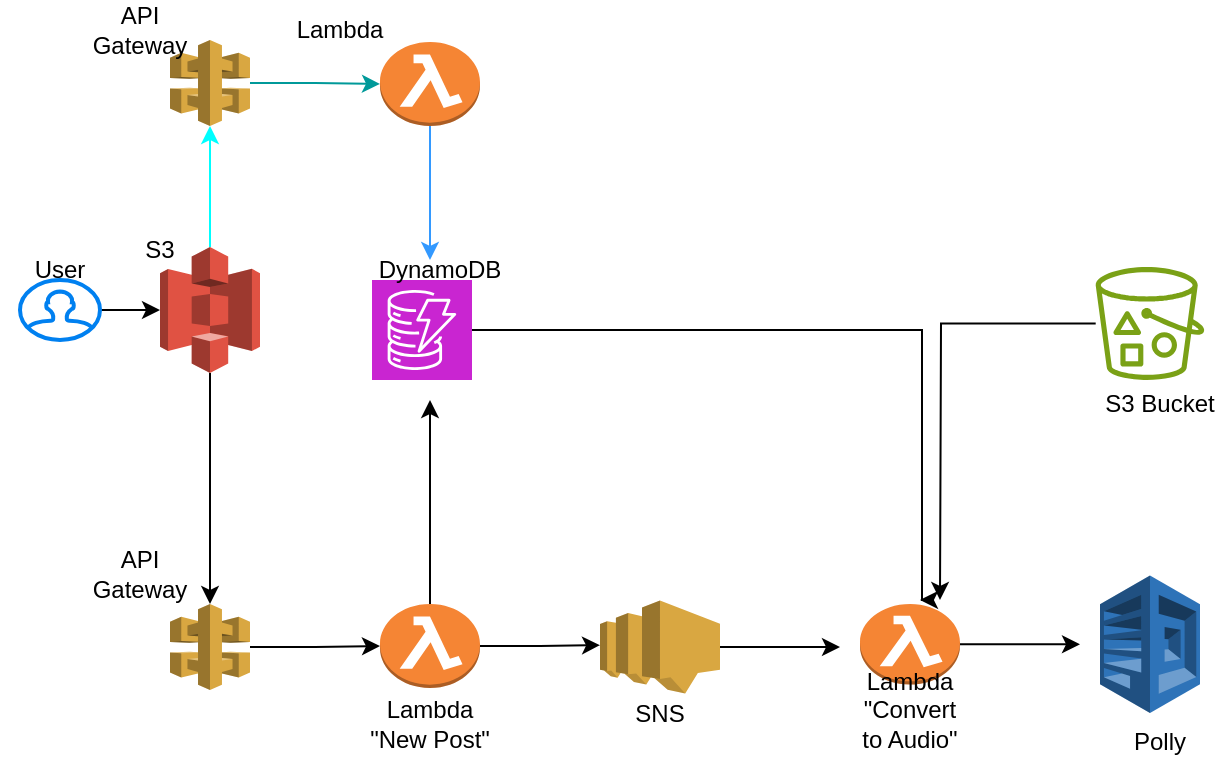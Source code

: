<mxfile version="22.1.7" type="github">
  <diagram name="Page-1" id="efa7a0a1-bf9b-a30e-e6df-94a7791c09e9">
    <mxGraphModel dx="804" dy="491" grid="1" gridSize="10" guides="1" tooltips="1" connect="1" arrows="1" fold="1" page="1" pageScale="1" pageWidth="826" pageHeight="1169" background="none" math="0" shadow="0">
      <root>
        <mxCell id="0" />
        <mxCell id="1" parent="0" />
        <mxCell id="vF4HEtz7TchWcv95OmRq-122" value="" style="edgeStyle=orthogonalEdgeStyle;rounded=0;orthogonalLoop=1;jettySize=auto;html=1;" edge="1" parent="1" source="vF4HEtz7TchWcv95OmRq-115" target="vF4HEtz7TchWcv95OmRq-120">
          <mxGeometry relative="1" as="geometry" />
        </mxCell>
        <mxCell id="vF4HEtz7TchWcv95OmRq-115" value="" style="html=1;verticalLabelPosition=bottom;align=center;labelBackgroundColor=#ffffff;verticalAlign=top;strokeWidth=2;strokeColor=#0080F0;shadow=0;dashed=0;shape=mxgraph.ios7.icons.user;" vertex="1" parent="1">
          <mxGeometry x="40" y="200" width="40" height="30" as="geometry" />
        </mxCell>
        <mxCell id="vF4HEtz7TchWcv95OmRq-129" value="" style="edgeStyle=orthogonalEdgeStyle;rounded=0;orthogonalLoop=1;jettySize=auto;html=1;" edge="1" parent="1" source="vF4HEtz7TchWcv95OmRq-117" target="vF4HEtz7TchWcv95OmRq-128">
          <mxGeometry relative="1" as="geometry" />
        </mxCell>
        <mxCell id="vF4HEtz7TchWcv95OmRq-117" value="" style="outlineConnect=0;dashed=0;verticalLabelPosition=bottom;verticalAlign=top;align=center;html=1;shape=mxgraph.aws3.api_gateway;fillColor=#D9A741;gradientColor=none;" vertex="1" parent="1">
          <mxGeometry x="115" y="362" width="40" height="43" as="geometry" />
        </mxCell>
        <mxCell id="vF4HEtz7TchWcv95OmRq-120" value="" style="outlineConnect=0;dashed=0;verticalLabelPosition=bottom;verticalAlign=top;align=center;html=1;shape=mxgraph.aws3.s3;fillColor=#E05243;gradientColor=none;" vertex="1" parent="1">
          <mxGeometry x="110" y="183.5" width="50" height="63" as="geometry" />
        </mxCell>
        <mxCell id="vF4HEtz7TchWcv95OmRq-123" style="edgeStyle=orthogonalEdgeStyle;rounded=0;orthogonalLoop=1;jettySize=auto;html=1;entryX=0.5;entryY=0;entryDx=0;entryDy=0;entryPerimeter=0;" edge="1" parent="1" source="vF4HEtz7TchWcv95OmRq-120" target="vF4HEtz7TchWcv95OmRq-117">
          <mxGeometry relative="1" as="geometry" />
        </mxCell>
        <mxCell id="vF4HEtz7TchWcv95OmRq-127" style="edgeStyle=orthogonalEdgeStyle;rounded=0;orthogonalLoop=1;jettySize=auto;html=1;fillColor=#00FF00;strokeColor=#009999;entryX=0;entryY=0.5;entryDx=0;entryDy=0;entryPerimeter=0;" edge="1" parent="1" source="vF4HEtz7TchWcv95OmRq-124" target="vF4HEtz7TchWcv95OmRq-126">
          <mxGeometry relative="1" as="geometry">
            <mxPoint x="190" y="101.5" as="targetPoint" />
          </mxGeometry>
        </mxCell>
        <mxCell id="vF4HEtz7TchWcv95OmRq-124" value="" style="outlineConnect=0;dashed=0;verticalLabelPosition=bottom;verticalAlign=top;align=center;html=1;shape=mxgraph.aws3.api_gateway;fillColor=#D9A741;gradientColor=none;" vertex="1" parent="1">
          <mxGeometry x="115" y="80" width="40" height="43" as="geometry" />
        </mxCell>
        <mxCell id="vF4HEtz7TchWcv95OmRq-125" style="edgeStyle=orthogonalEdgeStyle;rounded=0;orthogonalLoop=1;jettySize=auto;html=1;entryX=0.5;entryY=1;entryDx=0;entryDy=0;entryPerimeter=0;strokeColor=#00FFFF;" edge="1" parent="1" source="vF4HEtz7TchWcv95OmRq-120" target="vF4HEtz7TchWcv95OmRq-124">
          <mxGeometry relative="1" as="geometry" />
        </mxCell>
        <mxCell id="vF4HEtz7TchWcv95OmRq-143" style="edgeStyle=orthogonalEdgeStyle;rounded=0;orthogonalLoop=1;jettySize=auto;html=1;strokeColor=#3399FF;" edge="1" parent="1" source="vF4HEtz7TchWcv95OmRq-126">
          <mxGeometry relative="1" as="geometry">
            <mxPoint x="245" y="190" as="targetPoint" />
          </mxGeometry>
        </mxCell>
        <mxCell id="vF4HEtz7TchWcv95OmRq-126" value="" style="outlineConnect=0;dashed=0;verticalLabelPosition=bottom;verticalAlign=top;align=center;html=1;shape=mxgraph.aws3.lambda_function;fillColor=#F58534;gradientColor=none;" vertex="1" parent="1">
          <mxGeometry x="220" y="81" width="50" height="42" as="geometry" />
        </mxCell>
        <mxCell id="vF4HEtz7TchWcv95OmRq-142" style="edgeStyle=orthogonalEdgeStyle;rounded=0;orthogonalLoop=1;jettySize=auto;html=1;" edge="1" parent="1" source="vF4HEtz7TchWcv95OmRq-128">
          <mxGeometry relative="1" as="geometry">
            <mxPoint x="245" y="260" as="targetPoint" />
          </mxGeometry>
        </mxCell>
        <mxCell id="vF4HEtz7TchWcv95OmRq-128" value="" style="outlineConnect=0;dashed=0;verticalLabelPosition=bottom;verticalAlign=top;align=center;html=1;shape=mxgraph.aws3.lambda_function;fillColor=#F58534;gradientColor=none;" vertex="1" parent="1">
          <mxGeometry x="220" y="362" width="50" height="42" as="geometry" />
        </mxCell>
        <mxCell id="vF4HEtz7TchWcv95OmRq-130" value="S3" style="text;html=1;strokeColor=none;fillColor=none;align=center;verticalAlign=middle;whiteSpace=wrap;rounded=0;" vertex="1" parent="1">
          <mxGeometry x="80" y="170" width="60" height="30" as="geometry" />
        </mxCell>
        <mxCell id="vF4HEtz7TchWcv95OmRq-131" value="API Gateway" style="text;html=1;strokeColor=none;fillColor=none;align=center;verticalAlign=middle;whiteSpace=wrap;rounded=0;" vertex="1" parent="1">
          <mxGeometry x="70" y="60" width="60" height="30" as="geometry" />
        </mxCell>
        <mxCell id="vF4HEtz7TchWcv95OmRq-132" value="API Gateway" style="text;html=1;strokeColor=none;fillColor=none;align=center;verticalAlign=middle;whiteSpace=wrap;rounded=0;" vertex="1" parent="1">
          <mxGeometry x="70" y="332" width="60" height="30" as="geometry" />
        </mxCell>
        <mxCell id="vF4HEtz7TchWcv95OmRq-133" value="Lambda" style="text;html=1;strokeColor=none;fillColor=none;align=center;verticalAlign=middle;whiteSpace=wrap;rounded=0;" vertex="1" parent="1">
          <mxGeometry x="170" y="60" width="60" height="30" as="geometry" />
        </mxCell>
        <mxCell id="vF4HEtz7TchWcv95OmRq-134" value="Lambda&lt;br&gt;&quot;New Post&quot;" style="text;html=1;strokeColor=none;fillColor=none;align=center;verticalAlign=middle;whiteSpace=wrap;rounded=0;" vertex="1" parent="1">
          <mxGeometry x="210" y="406.75" width="70" height="30" as="geometry" />
        </mxCell>
        <mxCell id="vF4HEtz7TchWcv95OmRq-135" value="User" style="text;html=1;strokeColor=none;fillColor=none;align=center;verticalAlign=middle;whiteSpace=wrap;rounded=0;" vertex="1" parent="1">
          <mxGeometry x="30" y="180" width="60" height="30" as="geometry" />
        </mxCell>
        <mxCell id="vF4HEtz7TchWcv95OmRq-149" style="edgeStyle=orthogonalEdgeStyle;rounded=0;orthogonalLoop=1;jettySize=auto;html=1;" edge="1" parent="1" source="vF4HEtz7TchWcv95OmRq-137">
          <mxGeometry relative="1" as="geometry">
            <mxPoint x="490" y="360" as="targetPoint" />
            <Array as="points">
              <mxPoint x="491" y="225" />
            </Array>
          </mxGeometry>
        </mxCell>
        <mxCell id="vF4HEtz7TchWcv95OmRq-137" value="" style="sketch=0;points=[[0,0,0],[0.25,0,0],[0.5,0,0],[0.75,0,0],[1,0,0],[0,1,0],[0.25,1,0],[0.5,1,0],[0.75,1,0],[1,1,0],[0,0.25,0],[0,0.5,0],[0,0.75,0],[1,0.25,0],[1,0.5,0],[1,0.75,0]];outlineConnect=0;fontColor=#232F3E;fillColor=#C925D1;strokeColor=#ffffff;dashed=0;verticalLabelPosition=bottom;verticalAlign=top;align=center;html=1;fontSize=12;fontStyle=0;aspect=fixed;shape=mxgraph.aws4.resourceIcon;resIcon=mxgraph.aws4.dynamodb;" vertex="1" parent="1">
          <mxGeometry x="216" y="200" width="50" height="50" as="geometry" />
        </mxCell>
        <mxCell id="vF4HEtz7TchWcv95OmRq-144" value="DynamoDB" style="text;html=1;strokeColor=none;fillColor=none;align=center;verticalAlign=middle;whiteSpace=wrap;rounded=0;" vertex="1" parent="1">
          <mxGeometry x="220" y="180" width="60" height="30" as="geometry" />
        </mxCell>
        <mxCell id="vF4HEtz7TchWcv95OmRq-151" style="edgeStyle=orthogonalEdgeStyle;rounded=0;orthogonalLoop=1;jettySize=auto;html=1;" edge="1" parent="1" source="vF4HEtz7TchWcv95OmRq-145">
          <mxGeometry relative="1" as="geometry">
            <mxPoint x="450" y="383.5" as="targetPoint" />
          </mxGeometry>
        </mxCell>
        <mxCell id="vF4HEtz7TchWcv95OmRq-145" value="" style="outlineConnect=0;dashed=0;verticalLabelPosition=bottom;verticalAlign=top;align=center;html=1;shape=mxgraph.aws3.sns;fillColor=#D9A741;gradientColor=none;" vertex="1" parent="1">
          <mxGeometry x="330" y="360.25" width="60" height="46.5" as="geometry" />
        </mxCell>
        <mxCell id="vF4HEtz7TchWcv95OmRq-153" style="edgeStyle=orthogonalEdgeStyle;rounded=0;orthogonalLoop=1;jettySize=auto;html=1;" edge="1" parent="1" source="vF4HEtz7TchWcv95OmRq-146">
          <mxGeometry relative="1" as="geometry">
            <mxPoint x="570" y="382.125" as="targetPoint" />
          </mxGeometry>
        </mxCell>
        <mxCell id="vF4HEtz7TchWcv95OmRq-146" value="" style="outlineConnect=0;dashed=0;verticalLabelPosition=bottom;verticalAlign=top;align=center;html=1;shape=mxgraph.aws3.lambda_function;fillColor=#F58534;gradientColor=none;" vertex="1" parent="1">
          <mxGeometry x="460" y="362" width="50" height="40.25" as="geometry" />
        </mxCell>
        <mxCell id="vF4HEtz7TchWcv95OmRq-147" value="Lambda&lt;br&gt;&quot;Convert to Audio&quot;" style="text;html=1;strokeColor=none;fillColor=none;align=center;verticalAlign=middle;whiteSpace=wrap;rounded=0;" vertex="1" parent="1">
          <mxGeometry x="455" y="400" width="60" height="30" as="geometry" />
        </mxCell>
        <mxCell id="vF4HEtz7TchWcv95OmRq-148" value="SNS" style="text;html=1;strokeColor=none;fillColor=none;align=center;verticalAlign=middle;whiteSpace=wrap;rounded=0;" vertex="1" parent="1">
          <mxGeometry x="330" y="402.25" width="60" height="30" as="geometry" />
        </mxCell>
        <mxCell id="vF4HEtz7TchWcv95OmRq-150" style="edgeStyle=orthogonalEdgeStyle;rounded=0;orthogonalLoop=1;jettySize=auto;html=1;entryX=0;entryY=0.48;entryDx=0;entryDy=0;entryPerimeter=0;" edge="1" parent="1" source="vF4HEtz7TchWcv95OmRq-128" target="vF4HEtz7TchWcv95OmRq-145">
          <mxGeometry relative="1" as="geometry" />
        </mxCell>
        <mxCell id="vF4HEtz7TchWcv95OmRq-152" value="" style="outlineConnect=0;dashed=0;verticalLabelPosition=bottom;verticalAlign=top;align=center;html=1;shape=mxgraph.aws3.polly;fillColor=#2E73B8;gradientColor=none;" vertex="1" parent="1">
          <mxGeometry x="580" y="347.81" width="50" height="68.63" as="geometry" />
        </mxCell>
        <mxCell id="vF4HEtz7TchWcv95OmRq-154" value="Polly" style="text;html=1;strokeColor=none;fillColor=none;align=center;verticalAlign=middle;whiteSpace=wrap;rounded=0;" vertex="1" parent="1">
          <mxGeometry x="580" y="416.44" width="60" height="30" as="geometry" />
        </mxCell>
        <mxCell id="vF4HEtz7TchWcv95OmRq-157" style="edgeStyle=orthogonalEdgeStyle;rounded=0;orthogonalLoop=1;jettySize=auto;html=1;" edge="1" parent="1" source="vF4HEtz7TchWcv95OmRq-155">
          <mxGeometry relative="1" as="geometry">
            <mxPoint x="500" y="360" as="targetPoint" />
          </mxGeometry>
        </mxCell>
        <mxCell id="vF4HEtz7TchWcv95OmRq-155" value="" style="sketch=0;outlineConnect=0;fontColor=#232F3E;gradientColor=none;fillColor=#7AA116;strokeColor=none;dashed=0;verticalLabelPosition=bottom;verticalAlign=top;align=center;html=1;fontSize=12;fontStyle=0;aspect=fixed;pointerEvents=1;shape=mxgraph.aws4.bucket_with_objects;" vertex="1" parent="1">
          <mxGeometry x="577.84" y="193.5" width="54.33" height="56.5" as="geometry" />
        </mxCell>
        <mxCell id="vF4HEtz7TchWcv95OmRq-156" value="S3 Bucket" style="text;html=1;strokeColor=none;fillColor=none;align=center;verticalAlign=middle;whiteSpace=wrap;rounded=0;" vertex="1" parent="1">
          <mxGeometry x="580" y="246.5" width="60" height="30" as="geometry" />
        </mxCell>
      </root>
    </mxGraphModel>
  </diagram>
</mxfile>
